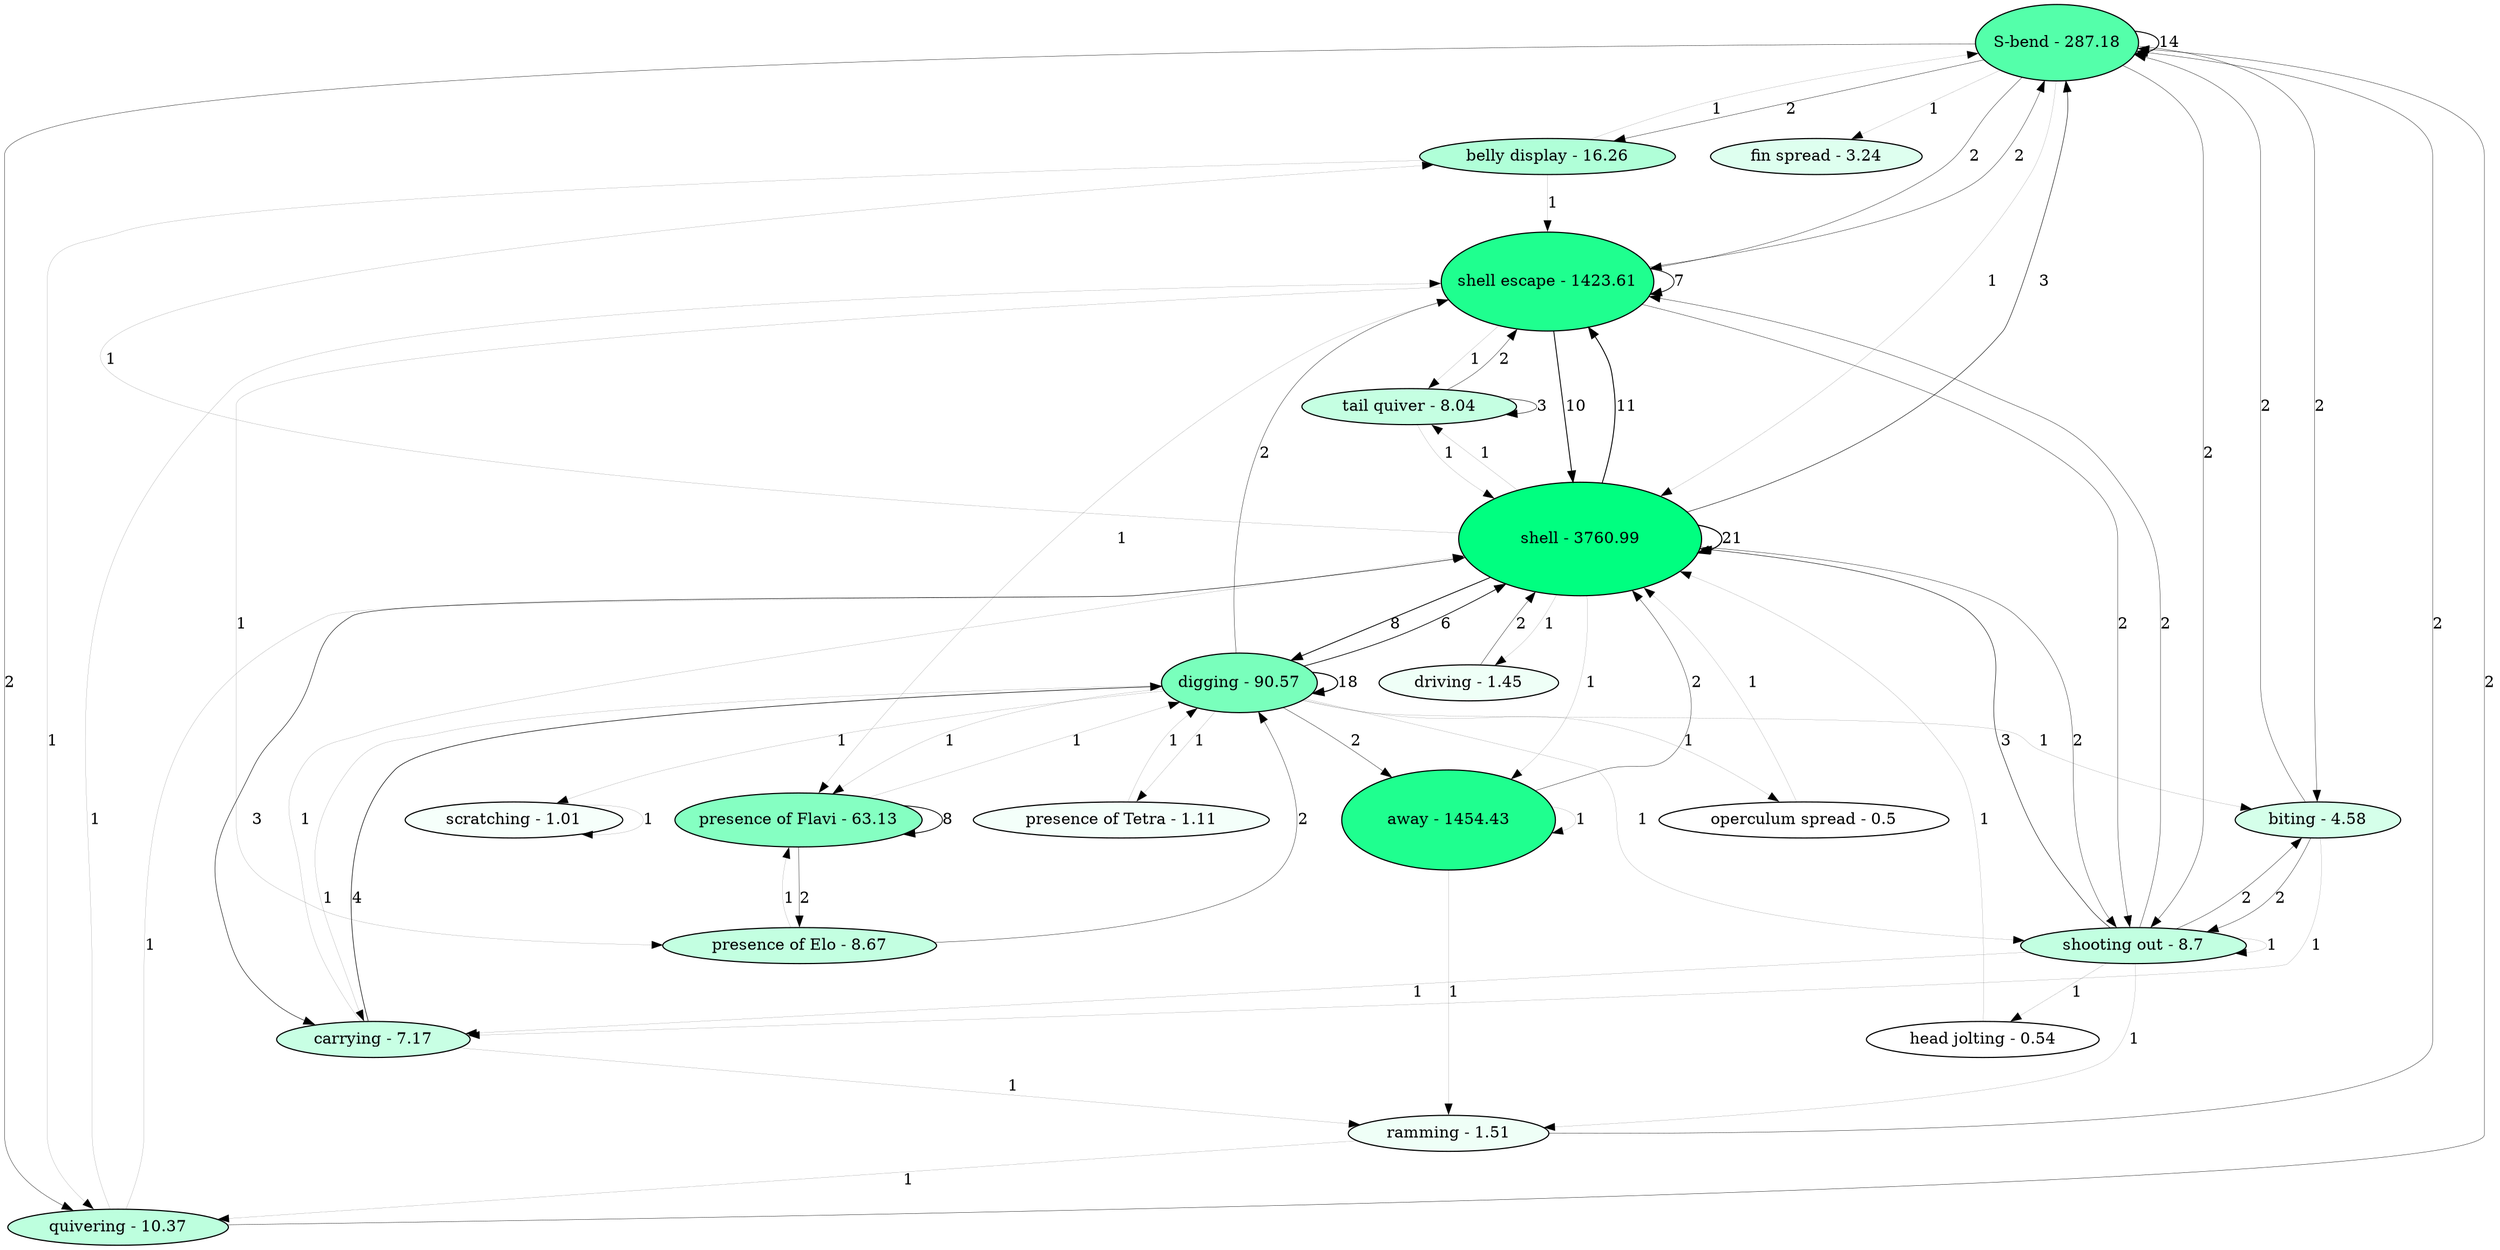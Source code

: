 digraph  {
"S-bend - 287.18" [avg_time="0.3887339361476472", fillcolor="0.4166666666666667 0.6717720878246601 1", height="0.9404809229545241", style=filled, width="2.0153162634739803"];
"belly display - 16.26" [avg_time="0.27584468004459334", fillcolor="0.4166666666666667 0.31210581580905805 1", height="0.43694814213268124", style=filled, width="0.9363174474271742"];
"biting - 4.58" [avg_time="0.04683441539271869", fillcolor="0.4166666666666667 0.16784000018922687 1", height="0.2349760002649176", style=filled, width="0.5035200005676806"];
"fin spread - 3.24" [avg_time="0.19713821416656319", fillcolor="0.4166666666666667 0.13275412460925476 1", height="0.18585577445295665", style=filled, width="0.3982623738277643"];
"quivering - 10.37" [avg_time="0.16556662474180114", fillcolor="0.4166666666666667 0.25877750703619806 1", height="0.3622885098506773", style=filled, width="0.7763325211085942"];
"shell - 3760.99" [avg_time="0.7308551283293426", fillcolor="0.4166666666666667 1.0 1", height="1.4", style=filled, width="3.0"];
"shell escape - 1423.61" [avg_time="0.6721222065271726", fillcolor="0.4166666666666667 0.8759396417429344 1", height="1.2263154984401081", style=filled, width="2.6278189252288033"];
"shooting out - 8.7" [avg_time="0.03353319401533059", fillcolor="0.4166666666666667 0.23848268307536832 1", height="0.33387575630551564", style=filled, width="0.7154480492261049"];
"away - 1454.43" [avg_time="1.0", fillcolor="0.4166666666666667 0.8786741052779028 1", height="1.2301437473890637", style=filled, width="2.636022315833708"];
"ramming - 1.51" [avg_time="0.0", fillcolor="0.4166666666666667 0.0657725789114972 1", height="0.09208161047609607", style=filled, width="0.1973177367344916"];
"carrying - 7.17" [avg_time="0.07266147845635375", fillcolor="0.4166666666666667 0.2165519622648667 1", height="0.3031727471708134", style=filled, width="0.6496558867946001"];
"digging - 90.57" [avg_time="0.16556662474180114", fillcolor="0.4166666666666667 0.5252987670816474 1", height="0.7354182739143063", style=filled, width="1.575896301244942"];
"operculum spread - 0.5" [avg_time="0.0", fillcolor="0.4166666666666667 0.0 1", height="0.0", style=filled, width="0.0"];
"presence of Flavi - 63.13" [avg_time="0.285073027633205", fillcolor="0.4166666666666667 0.4797921116210671 1", height="0.6717089562694939", style=filled, width="1.4393763348632014"];
"presence of Tetra - 1.11" [avg_time="0.06473696490296744", fillcolor="0.4166666666666667 0.043594283035821205 1", height="0.061031996250149684", style=filled, width="0.13078284910746363"];
"scratching - 1.01" [avg_time="0.0012606059124193772", fillcolor="0.4166666666666667 0.03739117232090706 1", height="0.052347641249269876", style=filled, width="0.11217351696272118"];
"driving - 1.45" [avg_time="0.0270648234715645", fillcolor="0.4166666666666667 0.06268148498614305 1", height="0.08775407898060027", style=filled, width="0.18804445495842914"];
"head jolting - 0.54" [avg_time="0.004992932677012302", fillcolor="0.4166666666666667 0.0033622725536596385 1", height="0.0047071815751234935", style=filled, width="0.010086817660978915"];
"presence of Elo - 8.67" [avg_time="0.18079301374004034", fillcolor="0.4166666666666667 0.23808693990929425 1", height="0.3333217158730119", style=filled, width="0.7142608197278828"];
"tail quiver - 8.04" [avg_time="0.08436601270938471", fillcolor="0.4166666666666667 0.22947992770849665 1", height="0.32127189879189527", style=filled, width="0.6884397831254899"];
"S-bend - 287.18" -> "S-bend - 287.18"  [label=14, penwidth="0.8789285836203842"];
"S-bend - 287.18" -> "belly display - 16.26"  [label=2, penwidth="0.29788204426995724"];
"S-bend - 287.18" -> "biting - 4.58"  [label=2, penwidth="0.29788204426995724"];
"S-bend - 287.18" -> "fin spread - 3.24"  [label=1, penwidth="0.09090909090909091"];
"S-bend - 287.18" -> "quivering - 10.37"  [label=2, penwidth="0.29788204426995724"];
"S-bend - 287.18" -> "shell - 3760.99"  [label=1, penwidth="0.09090909090909091"];
"S-bend - 287.18" -> "shell escape - 1423.61"  [label=2, penwidth="0.29788204426995724"];
"S-bend - 287.18" -> "shooting out - 8.7"  [label=2, penwidth="0.29788204426995724"];
"belly display - 16.26" -> "S-bend - 287.18"  [label=1, penwidth="0.09090909090909091"];
"belly display - 16.26" -> "quivering - 10.37"  [label=1, penwidth="0.09090909090909091"];
"belly display - 16.26" -> "shell escape - 1423.61"  [label=1, penwidth="0.09090909090909091"];
"biting - 4.58" -> "S-bend - 287.18"  [label=2, penwidth="0.29788204426995724"];
"biting - 4.58" -> "carrying - 7.17"  [label=1, penwidth="0.09090909090909091"];
"biting - 4.58" -> "shooting out - 8.7"  [label=2, penwidth="0.29788204426995724"];
"quivering - 10.37" -> "S-bend - 287.18"  [label=2, penwidth="0.29788204426995724"];
"quivering - 10.37" -> "shell - 3760.99"  [label=1, penwidth="0.09090909090909091"];
"quivering - 10.37" -> "shell escape - 1423.61"  [label=1, penwidth="0.09090909090909091"];
"shell - 3760.99" -> "S-bend - 287.18"  [label=3, penwidth="0.4189534606495729"];
"shell - 3760.99" -> "away - 1454.43"  [label=1, penwidth="0.09090909090909091"];
"shell - 3760.99" -> "belly display - 16.26"  [label=1, penwidth="0.09090909090909091"];
"shell - 3760.99" -> "carrying - 7.17"  [label=3, penwidth="0.4189534606495729"];
"shell - 3760.99" -> "digging - 90.57"  [label=8, penwidth="0.7118279509916898"];
"shell - 3760.99" -> "driving - 1.45"  [label=1, penwidth="0.09090909090909091"];
"shell - 3760.99" -> "shell - 3760.99"  [label=21, penwidth="1.0"];
"shell - 3760.99" -> "shell escape - 1423.61"  [label=11, penwidth="0.8069178699684146"];
"shell - 3760.99" -> "shooting out - 8.7"  [label=2, penwidth="0.29788204426995724"];
"shell - 3760.99" -> "tail quiver - 8.04"  [label=1, penwidth="0.09090909090909091"];
"shell escape - 1423.61" -> "S-bend - 287.18"  [label=2, penwidth="0.29788204426995724"];
"shell escape - 1423.61" -> "presence of Elo - 8.67"  [label=1, penwidth="0.09090909090909091"];
"shell escape - 1423.61" -> "presence of Flavi - 63.13"  [label=1, penwidth="0.09090909090909091"];
"shell escape - 1423.61" -> "shell - 3760.99"  [label=10, penwidth="0.7784583595603646"];
"shell escape - 1423.61" -> "shell escape - 1423.61"  [label=7, penwidth="0.6719556302595179"];
"shell escape - 1423.61" -> "shooting out - 8.7"  [label=2, penwidth="0.29788204426995724"];
"shell escape - 1423.61" -> "tail quiver - 8.04"  [label=1, penwidth="0.09090909090909091"];
"shooting out - 8.7" -> "biting - 4.58"  [label=2, penwidth="0.29788204426995724"];
"shooting out - 8.7" -> "carrying - 7.17"  [label=1, penwidth="0.09090909090909091"];
"shooting out - 8.7" -> "head jolting - 0.54"  [label=1, penwidth="0.09090909090909091"];
"shooting out - 8.7" -> "ramming - 1.51"  [label=1, penwidth="0.09090909090909091"];
"shooting out - 8.7" -> "shell - 3760.99"  [label=3, penwidth="0.4189534606495729"];
"shooting out - 8.7" -> "shell escape - 1423.61"  [label=2, penwidth="0.29788204426995724"];
"shooting out - 8.7" -> "shooting out - 8.7"  [label=1, penwidth="0.09090909090909091"];
"away - 1454.43" -> "away - 1454.43"  [label=1, penwidth="0.09090909090909091"];
"away - 1454.43" -> "ramming - 1.51"  [label=1, penwidth="0.09090909090909091"];
"away - 1454.43" -> "shell - 3760.99"  [label=2, penwidth="0.29788204426995724"];
"ramming - 1.51" -> "S-bend - 287.18"  [label=2, penwidth="0.29788204426995724"];
"ramming - 1.51" -> "quivering - 10.37"  [label=1, penwidth="0.09090909090909091"];
"carrying - 7.17" -> "digging - 90.57"  [label=4, penwidth="0.5048549976308236"];
"carrying - 7.17" -> "ramming - 1.51"  [label=1, penwidth="0.09090909090909091"];
"carrying - 7.17" -> "shell - 3760.99"  [label=1, penwidth="0.09090909090909091"];
"digging - 90.57" -> "away - 1454.43"  [label=2, penwidth="0.29788204426995724"];
"digging - 90.57" -> "biting - 4.58"  [label=1, penwidth="0.09090909090909091"];
"digging - 90.57" -> "carrying - 7.17"  [label=1, penwidth="0.09090909090909091"];
"digging - 90.57" -> "digging - 90.57"  [label=18, penwidth="0.9539707837509211"];
"digging - 90.57" -> "operculum spread - 0.5"  [label=1, penwidth="0.09090909090909091"];
"digging - 90.57" -> "presence of Flavi - 63.13"  [label=1, penwidth="0.09090909090909091"];
"digging - 90.57" -> "presence of Tetra - 1.11"  [label=1, penwidth="0.09090909090909091"];
"digging - 90.57" -> "scratching - 1.01"  [label=1, penwidth="0.09090909090909091"];
"digging - 90.57" -> "shell - 3760.99"  [label=6, penwidth="0.6259264140104392"];
"digging - 90.57" -> "shell escape - 1423.61"  [label=2, penwidth="0.29788204426995724"];
"digging - 90.57" -> "shooting out - 8.7"  [label=1, penwidth="0.09090909090909091"];
"operculum spread - 0.5" -> "shell - 3760.99"  [label=1, penwidth="0.09090909090909091"];
"presence of Flavi - 63.13" -> "digging - 90.57"  [label=1, penwidth="0.09090909090909091"];
"presence of Flavi - 63.13" -> "presence of Elo - 8.67"  [label=2, penwidth="0.29788204426995724"];
"presence of Flavi - 63.13" -> "presence of Flavi - 63.13"  [label=8, penwidth="0.7118279509916898"];
"presence of Tetra - 1.11" -> "digging - 90.57"  [label=1, penwidth="0.09090909090909091"];
"scratching - 1.01" -> "scratching - 1.01"  [label=1, penwidth="0.09090909090909091"];
"driving - 1.45" -> "shell - 3760.99"  [label=2, penwidth="0.29788204426995724"];
"head jolting - 0.54" -> "shell - 3760.99"  [label=1, penwidth="0.09090909090909091"];
"presence of Elo - 8.67" -> "digging - 90.57"  [label=2, penwidth="0.29788204426995724"];
"presence of Elo - 8.67" -> "presence of Flavi - 63.13"  [label=1, penwidth="0.09090909090909091"];
"tail quiver - 8.04" -> "shell - 3760.99"  [label=1, penwidth="0.09090909090909091"];
"tail quiver - 8.04" -> "shell escape - 1423.61"  [label=2, penwidth="0.29788204426995724"];
"tail quiver - 8.04" -> "tail quiver - 8.04"  [label=3, penwidth="0.4189534606495729"];
}
